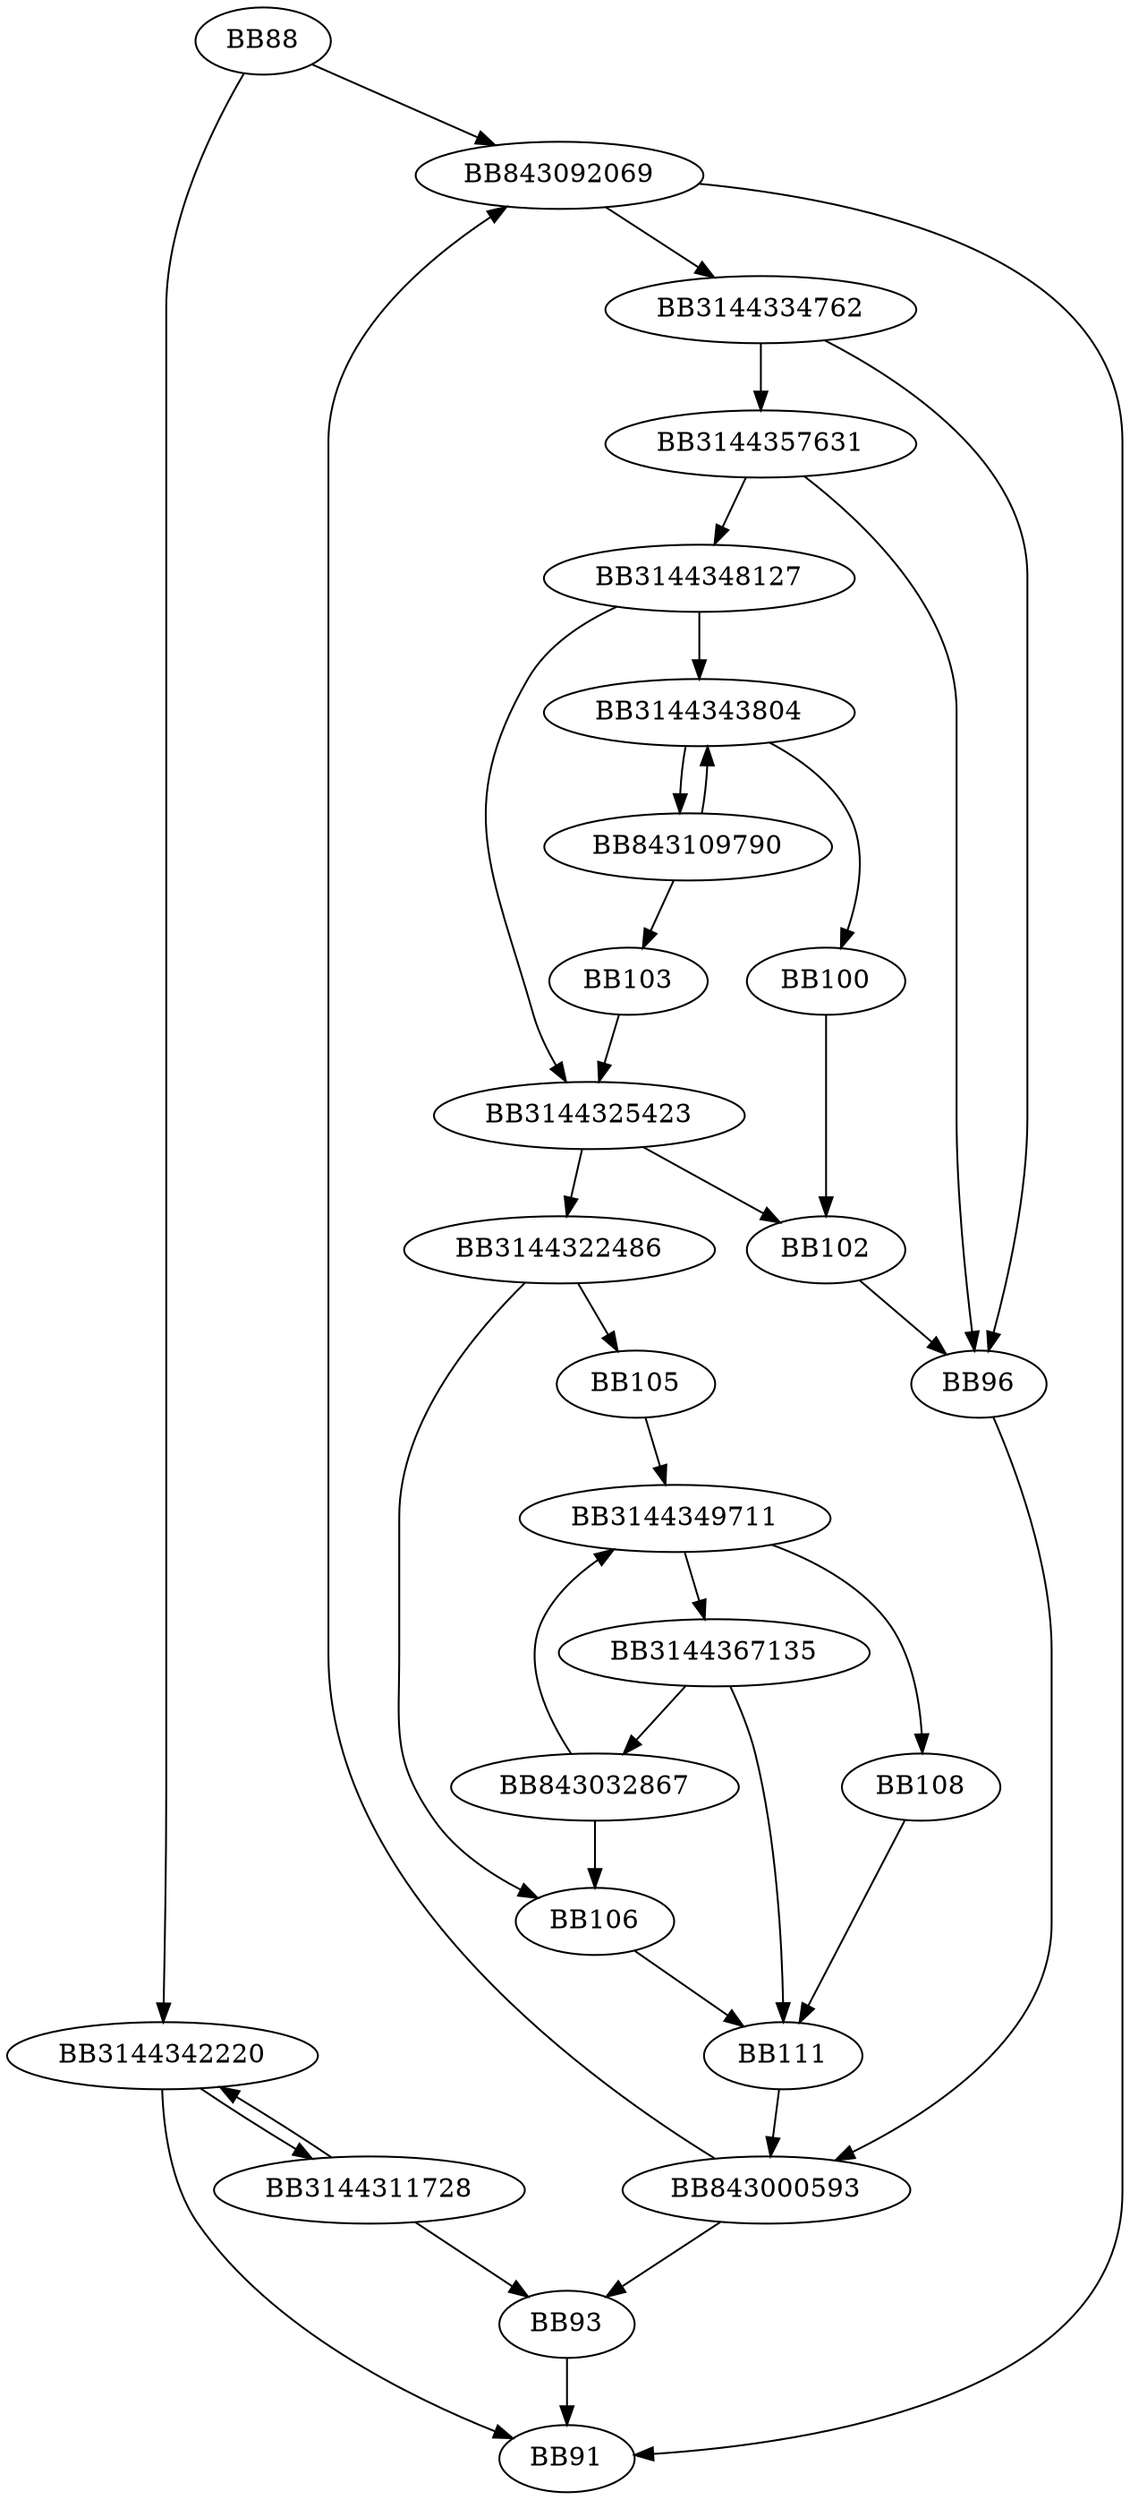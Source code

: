 digraph G{
	BB88->BB3144342220;
	BB88->BB843092069;
	BB3144342220->BB91;
	BB3144342220->BB3144311728;
	BB3144311728->BB3144342220;
	BB3144311728->BB93;
	BB843092069->BB91;
	BB843092069->BB3144334762;
	BB3144334762->BB3144357631;
	BB3144334762->BB96;
	BB3144357631->BB96;
	BB3144357631->BB3144348127;
	BB3144348127->BB3144325423;
	BB3144348127->BB3144343804;
	BB3144343804->BB100;
	BB3144343804->BB843109790;
	BB100->BB102;
	BB843109790->BB103;
	BB843109790->BB3144343804;
	BB103->BB3144325423;
	BB3144325423->BB3144322486;
	BB3144325423->BB102;
	BB3144322486->BB105;
	BB3144322486->BB106;
	BB105->BB3144349711;
	BB3144349711->BB108;
	BB3144349711->BB3144367135;
	BB3144367135->BB843032867;
	BB3144367135->BB111;
	BB843032867->BB3144349711;
	BB843032867->BB106;
	BB108->BB111;
	BB106->BB111;
	BB102->BB96;
	BB111->BB843000593;
	BB96->BB843000593;
	BB843000593->BB843092069;
	BB843000593->BB93;
	BB93->BB91;
}
